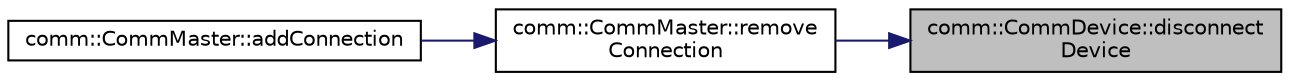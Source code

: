 digraph "comm::CommDevice::disconnectDevice"
{
 // LATEX_PDF_SIZE
  edge [fontname="Helvetica",fontsize="10",labelfontname="Helvetica",labelfontsize="10"];
  node [fontname="Helvetica",fontsize="10",shape=record];
  rankdir="RL";
  Node1 [label="comm::CommDevice::disconnect\lDevice",height=0.2,width=0.4,color="black", fillcolor="grey75", style="filled", fontcolor="black",tooltip="Disconnect device from host Implemented in USB or BLE class."];
  Node1 -> Node2 [dir="back",color="midnightblue",fontsize="10",style="solid",fontname="Helvetica"];
  Node2 [label="comm::CommMaster::remove\lConnection",height=0.2,width=0.4,color="black", fillcolor="white", style="filled",URL="$classcomm_1_1_comm_master.html#ae7bbc2f4ecf3dce003260b666780a689",tooltip="Terminate the connection and remove all references with the class."];
  Node2 -> Node3 [dir="back",color="midnightblue",fontsize="10",style="solid",fontname="Helvetica"];
  Node3 [label="comm::CommMaster::addConnection",height=0.2,width=0.4,color="black", fillcolor="white", style="filled",URL="$classcomm_1_1_comm_master.html#a20313a06785b1817ed883e29d72a8282",tooltip="Create connection."];
}
